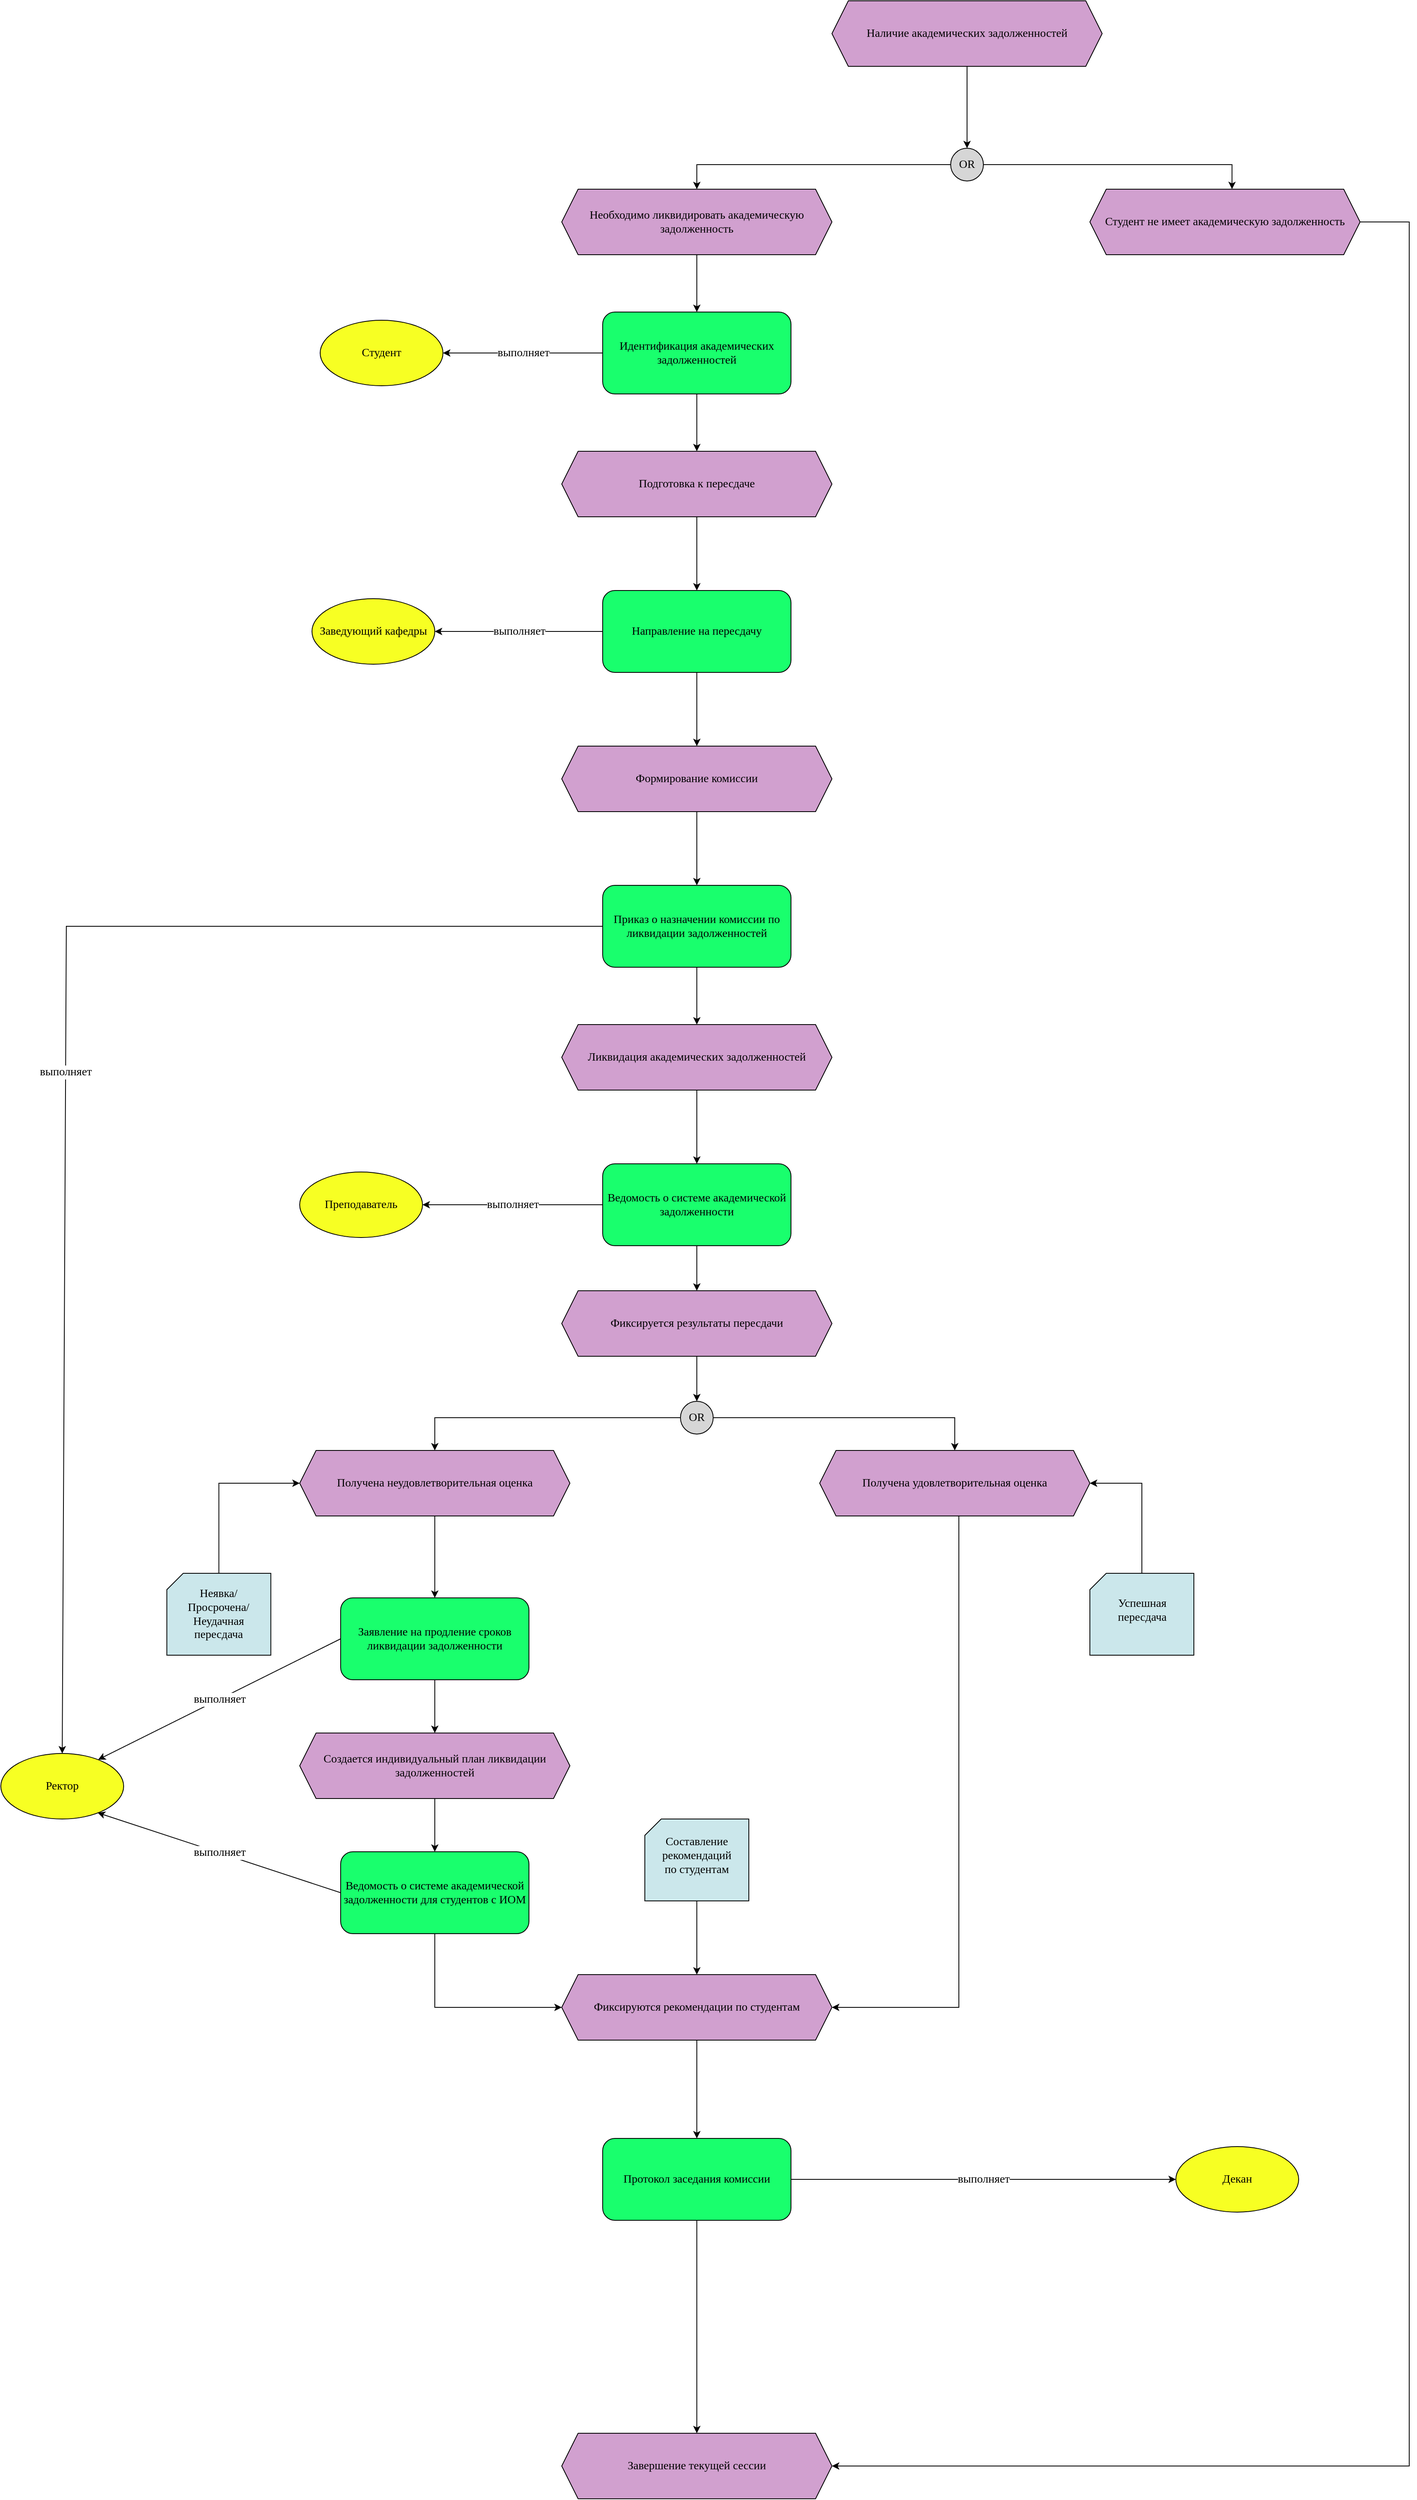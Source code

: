 <mxfile version="26.2.14">
  <diagram name="Страница — 1" id="2CosSSrfe7D99ffmcuYE">
    <mxGraphModel dx="3638" dy="2744" grid="1" gridSize="10" guides="1" tooltips="1" connect="1" arrows="1" fold="1" page="1" pageScale="1" pageWidth="827" pageHeight="1169" math="0" shadow="0">
      <root>
        <mxCell id="0" />
        <mxCell id="1" parent="0" />
        <mxCell id="ktNSDYZ1efkuu9V3wboI-3" style="edgeStyle=orthogonalEdgeStyle;rounded=0;orthogonalLoop=1;jettySize=auto;html=1;entryX=0.5;entryY=0;entryDx=0;entryDy=0;" edge="1" parent="1" source="Ngm4Al6N2siI-02iGA12-8" target="ktNSDYZ1efkuu9V3wboI-1">
          <mxGeometry relative="1" as="geometry" />
        </mxCell>
        <mxCell id="Ngm4Al6N2siI-02iGA12-8" value="&lt;span&gt;Направление на пересдачу&lt;/span&gt;" style="rounded=1;whiteSpace=wrap;html=1;fillColor=light-dark(#19FF6D,var(--ge-dark-color, #121212));fontFamily=Times New Roman;fontSize=14;" parent="1" vertex="1">
          <mxGeometry x="175" y="-270" width="230" height="100" as="geometry" />
        </mxCell>
        <mxCell id="Ngm4Al6N2siI-02iGA12-10" value="&lt;span&gt;Заведующий кафедры&lt;/span&gt;" style="ellipse;whiteSpace=wrap;html=1;fillColor=light-dark(#F7FF23,var(--ge-dark-color, #121212));fontFamily=Times New Roman;fontSize=14;" parent="1" vertex="1">
          <mxGeometry x="-180" y="-260" width="150" height="80" as="geometry" />
        </mxCell>
        <mxCell id="Ngm4Al6N2siI-02iGA12-12" value="" style="endArrow=classic;html=1;rounded=0;entryX=1;entryY=0.5;entryDx=0;entryDy=0;exitX=0;exitY=0.5;exitDx=0;exitDy=0;fontFamily=Times New Roman;fontSize=14;" parent="1" source="Ngm4Al6N2siI-02iGA12-8" target="Ngm4Al6N2siI-02iGA12-10" edge="1">
          <mxGeometry relative="1" as="geometry">
            <mxPoint x="300" y="310" as="sourcePoint" />
            <mxPoint x="400" y="310" as="targetPoint" />
          </mxGeometry>
        </mxCell>
        <mxCell id="Ngm4Al6N2siI-02iGA12-13" value="&lt;font&gt;выполняет&lt;/font&gt;" style="edgeLabel;resizable=0;html=1;;align=center;verticalAlign=middle;fontFamily=Times New Roman;fontSize=14;" parent="Ngm4Al6N2siI-02iGA12-12" connectable="0" vertex="1">
          <mxGeometry relative="1" as="geometry" />
        </mxCell>
        <mxCell id="Ns2ygsuy4Bm7exYYwAb3-2" style="edgeStyle=orthogonalEdgeStyle;rounded=0;orthogonalLoop=1;jettySize=auto;html=1;entryX=0.5;entryY=0;entryDx=0;entryDy=0;" parent="1" source="Ngm4Al6N2siI-02iGA12-23" target="Ns2ygsuy4Bm7exYYwAb3-1" edge="1">
          <mxGeometry relative="1" as="geometry" />
        </mxCell>
        <mxCell id="Ngm4Al6N2siI-02iGA12-23" value="&lt;font&gt;&lt;span&gt;Ведомость о системе академической задолженности&lt;/span&gt;&lt;/font&gt;" style="rounded=1;whiteSpace=wrap;html=1;fillColor=light-dark(#19FF6D,var(--ge-dark-color, #121212));fontFamily=Times New Roman;fontSize=14;" parent="1" vertex="1">
          <mxGeometry x="175" y="430" width="230" height="100" as="geometry" />
        </mxCell>
        <mxCell id="ldN0KnNNR77N_IaCcScN-81" style="edgeStyle=orthogonalEdgeStyle;rounded=0;orthogonalLoop=1;jettySize=auto;html=1;fontFamily=Times New Roman;fontSize=14;" parent="1" source="Ngm4Al6N2siI-02iGA12-26" target="ldN0KnNNR77N_IaCcScN-80" edge="1">
          <mxGeometry relative="1" as="geometry" />
        </mxCell>
        <mxCell id="ldN0KnNNR77N_IaCcScN-86" style="edgeStyle=orthogonalEdgeStyle;rounded=0;orthogonalLoop=1;jettySize=auto;html=1;entryX=0.5;entryY=0;entryDx=0;entryDy=0;fontFamily=Times New Roman;fontSize=14;" parent="1" source="Ngm4Al6N2siI-02iGA12-26" target="ldN0KnNNR77N_IaCcScN-83" edge="1">
          <mxGeometry relative="1" as="geometry" />
        </mxCell>
        <mxCell id="Ngm4Al6N2siI-02iGA12-26" value="OR" style="ellipse;whiteSpace=wrap;html=1;aspect=fixed;fillColor=light-dark(#D6D6D6,var(--ge-dark-color, #121212));fontFamily=Times New Roman;fontSize=14;" parent="1" vertex="1">
          <mxGeometry x="270" y="720" width="40" height="40" as="geometry" />
        </mxCell>
        <mxCell id="ldN0KnNNR77N_IaCcScN-89" style="edgeStyle=orthogonalEdgeStyle;rounded=0;orthogonalLoop=1;jettySize=auto;html=1;entryX=0.5;entryY=0;entryDx=0;entryDy=0;fontFamily=Times New Roman;fontSize=14;" parent="1" source="Ngm4Al6N2siI-02iGA12-28" target="ldN0KnNNR77N_IaCcScN-102" edge="1">
          <mxGeometry relative="1" as="geometry">
            <mxPoint x="290" y="1780" as="targetPoint" />
          </mxGeometry>
        </mxCell>
        <mxCell id="Ngm4Al6N2siI-02iGA12-28" value="&lt;font&gt;&lt;span&gt;Протокол заседания комиссии&lt;/span&gt;&lt;/font&gt;" style="rounded=1;whiteSpace=wrap;html=1;fillColor=light-dark(#19FF6D,var(--ge-dark-color, #121212));fontFamily=Times New Roman;fontSize=14;" parent="1" vertex="1">
          <mxGeometry x="175" y="1620" width="230" height="100" as="geometry" />
        </mxCell>
        <mxCell id="ldN0KnNNR77N_IaCcScN-65" style="edgeStyle=orthogonalEdgeStyle;rounded=0;orthogonalLoop=1;jettySize=auto;html=1;entryX=0.5;entryY=0;entryDx=0;entryDy=0;fontFamily=Times New Roman;fontSize=14;" parent="1" source="Ngm4Al6N2siI-02iGA12-29" target="ldN0KnNNR77N_IaCcScN-64" edge="1">
          <mxGeometry relative="1" as="geometry" />
        </mxCell>
        <mxCell id="Ngm4Al6N2siI-02iGA12-29" value="&lt;span&gt;Заявление на продление сроков ликвидации задолженности&lt;/span&gt;" style="rounded=1;whiteSpace=wrap;html=1;fillColor=light-dark(#19FF6D,var(--ge-dark-color, #121212));fontFamily=Times New Roman;fontSize=14;" parent="1" vertex="1">
          <mxGeometry x="-145" y="960" width="230" height="100" as="geometry" />
        </mxCell>
        <mxCell id="Ngm4Al6N2siI-02iGA12-36" value="&lt;span&gt;Ректор&lt;/span&gt;" style="ellipse;whiteSpace=wrap;html=1;fillColor=light-dark(#F7FF23,var(--ge-dark-color, #121212));fontFamily=Times New Roman;fontSize=14;" parent="1" vertex="1">
          <mxGeometry x="-560" y="1150" width="150" height="80" as="geometry" />
        </mxCell>
        <mxCell id="Ngm4Al6N2siI-02iGA12-39" value="" style="endArrow=classic;html=1;rounded=0;exitX=0;exitY=0.5;exitDx=0;exitDy=0;entryX=0.793;entryY=0.093;entryDx=0;entryDy=0;entryPerimeter=0;fontFamily=Times New Roman;fontSize=14;" parent="1" source="Ngm4Al6N2siI-02iGA12-29" target="Ngm4Al6N2siI-02iGA12-36" edge="1">
          <mxGeometry relative="1" as="geometry">
            <mxPoint x="130" y="880" as="sourcePoint" />
            <mxPoint x="230" y="880" as="targetPoint" />
          </mxGeometry>
        </mxCell>
        <mxCell id="Ngm4Al6N2siI-02iGA12-40" value="&lt;font&gt;выполняет&lt;/font&gt;" style="edgeLabel;resizable=0;html=1;;align=center;verticalAlign=middle;fontFamily=Times New Roman;fontSize=14;" parent="Ngm4Al6N2siI-02iGA12-39" connectable="0" vertex="1">
          <mxGeometry relative="1" as="geometry" />
        </mxCell>
        <mxCell id="Ngm4Al6N2siI-02iGA12-41" value="&lt;span&gt;Декан&lt;/span&gt;" style="ellipse;whiteSpace=wrap;html=1;fillColor=light-dark(#F7FF23,var(--ge-dark-color, #121212));fontFamily=Times New Roman;fontSize=14;" parent="1" vertex="1">
          <mxGeometry x="875" y="1630" width="150" height="80" as="geometry" />
        </mxCell>
        <mxCell id="Ngm4Al6N2siI-02iGA12-42" value="&lt;span&gt;Преподаватель&lt;/span&gt;" style="ellipse;whiteSpace=wrap;html=1;fillColor=light-dark(#F7FF23,var(--ge-dark-color, #121212));fontFamily=Times New Roman;fontSize=14;" parent="1" vertex="1">
          <mxGeometry x="-195" y="440" width="150" height="80" as="geometry" />
        </mxCell>
        <mxCell id="Ngm4Al6N2siI-02iGA12-43" value="" style="endArrow=classic;html=1;rounded=0;exitX=0;exitY=0.5;exitDx=0;exitDy=0;entryX=1;entryY=0.5;entryDx=0;entryDy=0;fontFamily=Times New Roman;fontSize=14;" parent="1" source="Ngm4Al6N2siI-02iGA12-23" target="Ngm4Al6N2siI-02iGA12-42" edge="1">
          <mxGeometry relative="1" as="geometry">
            <mxPoint x="310" y="510" as="sourcePoint" />
            <mxPoint x="410" y="510" as="targetPoint" />
          </mxGeometry>
        </mxCell>
        <mxCell id="Ngm4Al6N2siI-02iGA12-44" value="&lt;font&gt;выполняет&lt;/font&gt;" style="edgeLabel;resizable=0;html=1;;align=center;verticalAlign=middle;fontFamily=Times New Roman;fontSize=14;" parent="Ngm4Al6N2siI-02iGA12-43" connectable="0" vertex="1">
          <mxGeometry relative="1" as="geometry" />
        </mxCell>
        <mxCell id="ldN0KnNNR77N_IaCcScN-78" style="edgeStyle=orthogonalEdgeStyle;rounded=0;orthogonalLoop=1;jettySize=auto;html=1;entryX=0;entryY=0.5;entryDx=0;entryDy=0;fontFamily=Times New Roman;fontSize=14;" parent="1" source="Ngm4Al6N2siI-02iGA12-47" target="ldN0KnNNR77N_IaCcScN-77" edge="1">
          <mxGeometry relative="1" as="geometry">
            <Array as="points">
              <mxPoint x="-30" y="1460" />
            </Array>
          </mxGeometry>
        </mxCell>
        <mxCell id="Ngm4Al6N2siI-02iGA12-47" value="&lt;font&gt;&lt;span&gt;Ведомость о системе академической задолженности для студентов с ИОМ&lt;/span&gt;&lt;/font&gt;" style="rounded=1;whiteSpace=wrap;html=1;fillColor=light-dark(#19FF6D,var(--ge-dark-color, #121212));fontFamily=Times New Roman;fontSize=14;" parent="1" vertex="1">
          <mxGeometry x="-145" y="1270" width="230" height="100" as="geometry" />
        </mxCell>
        <mxCell id="Ngm4Al6N2siI-02iGA12-61" value="" style="endArrow=classic;html=1;rounded=0;exitX=0;exitY=0.5;exitDx=0;exitDy=0;entryX=0.789;entryY=0.905;entryDx=0;entryDy=0;entryPerimeter=0;fontFamily=Times New Roman;fontSize=14;" parent="1" source="Ngm4Al6N2siI-02iGA12-47" target="Ngm4Al6N2siI-02iGA12-36" edge="1">
          <mxGeometry relative="1" as="geometry">
            <mxPoint x="80" y="1040" as="sourcePoint" />
            <mxPoint x="180" y="1040" as="targetPoint" />
          </mxGeometry>
        </mxCell>
        <mxCell id="Ngm4Al6N2siI-02iGA12-62" value="&lt;font&gt;выполняет&lt;/font&gt;" style="edgeLabel;resizable=0;html=1;;align=center;verticalAlign=middle;fontFamily=Times New Roman;fontSize=14;" parent="Ngm4Al6N2siI-02iGA12-61" connectable="0" vertex="1">
          <mxGeometry relative="1" as="geometry" />
        </mxCell>
        <mxCell id="ldN0KnNNR77N_IaCcScN-47" value="" style="endArrow=classic;html=1;rounded=0;entryX=0;entryY=0.5;entryDx=0;entryDy=0;fontFamily=Times New Roman;fontSize=14;" parent="1" source="Ngm4Al6N2siI-02iGA12-28" target="Ngm4Al6N2siI-02iGA12-41" edge="1">
          <mxGeometry relative="1" as="geometry">
            <mxPoint x="410" y="1670" as="sourcePoint" />
            <mxPoint x="860" y="1790" as="targetPoint" />
            <Array as="points" />
          </mxGeometry>
        </mxCell>
        <mxCell id="ldN0KnNNR77N_IaCcScN-48" value="&lt;font&gt;выполняет&lt;/font&gt;" style="edgeLabel;resizable=0;html=1;;align=center;verticalAlign=middle;fontFamily=Times New Roman;fontSize=14;" parent="ldN0KnNNR77N_IaCcScN-47" connectable="0" vertex="1">
          <mxGeometry relative="1" as="geometry" />
        </mxCell>
        <mxCell id="KaI1DBHOkOv4_R5izNHV-2" style="edgeStyle=orthogonalEdgeStyle;rounded=0;orthogonalLoop=1;jettySize=auto;html=1;entryX=0;entryY=0.5;entryDx=0;entryDy=0;fontFamily=Times New Roman;fontSize=14;" parent="1" source="ldN0KnNNR77N_IaCcScN-58" target="ldN0KnNNR77N_IaCcScN-83" edge="1">
          <mxGeometry relative="1" as="geometry">
            <Array as="points">
              <mxPoint x="-294" y="820" />
            </Array>
          </mxGeometry>
        </mxCell>
        <mxCell id="ldN0KnNNR77N_IaCcScN-58" value="" style="verticalLabelPosition=bottom;verticalAlign=top;html=1;shape=card;whiteSpace=wrap;size=20;arcSize=12;fillColor=light-dark(#CBE7EB,var(--ge-dark-color, #121212));fontFamily=Times New Roman;fontSize=14;" parent="1" vertex="1">
          <mxGeometry x="-357.25" y="930" width="127" height="100" as="geometry" />
        </mxCell>
        <mxCell id="ldN0KnNNR77N_IaCcScN-61" value="&lt;font&gt;Неявка/Просрочена/Неудачная пересдача&lt;/font&gt;" style="text;html=1;align=center;verticalAlign=middle;whiteSpace=wrap;rounded=0;fontFamily=Times New Roman;fontSize=14;" parent="1" vertex="1">
          <mxGeometry x="-350.62" y="965" width="113.75" height="30" as="geometry" />
        </mxCell>
        <mxCell id="ldN0KnNNR77N_IaCcScN-66" style="edgeStyle=orthogonalEdgeStyle;rounded=0;orthogonalLoop=1;jettySize=auto;html=1;fontFamily=Times New Roman;fontSize=14;" parent="1" source="ldN0KnNNR77N_IaCcScN-64" target="Ngm4Al6N2siI-02iGA12-47" edge="1">
          <mxGeometry relative="1" as="geometry" />
        </mxCell>
        <mxCell id="ldN0KnNNR77N_IaCcScN-64" value="&lt;font&gt;&lt;span&gt;Создается индивидуальный план ликвидации задолженностей&lt;/span&gt;&lt;/font&gt;" style="shape=hexagon;perimeter=hexagonPerimeter2;whiteSpace=wrap;html=1;fixedSize=1;fillColor=light-dark(#D1A0CF,var(--ge-dark-color, #121212));fontFamily=Times New Roman;fontSize=14;" parent="1" vertex="1">
          <mxGeometry x="-195" y="1125" width="330" height="80" as="geometry" />
        </mxCell>
        <mxCell id="KaI1DBHOkOv4_R5izNHV-3" style="edgeStyle=orthogonalEdgeStyle;rounded=0;orthogonalLoop=1;jettySize=auto;html=1;entryX=1;entryY=0.5;entryDx=0;entryDy=0;fontFamily=Times New Roman;fontSize=14;" parent="1" source="ldN0KnNNR77N_IaCcScN-74" target="ldN0KnNNR77N_IaCcScN-80" edge="1">
          <mxGeometry relative="1" as="geometry" />
        </mxCell>
        <mxCell id="ldN0KnNNR77N_IaCcScN-74" value="" style="verticalLabelPosition=bottom;verticalAlign=top;html=1;shape=card;whiteSpace=wrap;size=20;arcSize=12;fillColor=light-dark(#CBE7EB,var(--ge-dark-color, #121212));fontFamily=Times New Roman;fontSize=14;" parent="1" vertex="1">
          <mxGeometry x="770" y="930" width="127" height="100" as="geometry" />
        </mxCell>
        <mxCell id="ldN0KnNNR77N_IaCcScN-76" value="&lt;span&gt;Успешная пересдача&lt;/span&gt;" style="text;html=1;align=center;verticalAlign=middle;whiteSpace=wrap;rounded=0;fontFamily=Times New Roman;fontSize=14;" parent="1" vertex="1">
          <mxGeometry x="803.5" y="960" width="60" height="30" as="geometry" />
        </mxCell>
        <mxCell id="ldN0KnNNR77N_IaCcScN-108" style="edgeStyle=orthogonalEdgeStyle;rounded=0;orthogonalLoop=1;jettySize=auto;html=1;entryX=0.5;entryY=0;entryDx=0;entryDy=0;fontFamily=Times New Roman;fontSize=14;" parent="1" source="ldN0KnNNR77N_IaCcScN-77" target="Ngm4Al6N2siI-02iGA12-28" edge="1">
          <mxGeometry relative="1" as="geometry" />
        </mxCell>
        <mxCell id="ldN0KnNNR77N_IaCcScN-77" value="&lt;span&gt;Фиксируются рекомендации по студентам&lt;/span&gt;" style="shape=hexagon;perimeter=hexagonPerimeter2;whiteSpace=wrap;html=1;fixedSize=1;fillColor=light-dark(#D1A0CF,var(--ge-dark-color, #121212));fontFamily=Times New Roman;fontSize=14;" parent="1" vertex="1">
          <mxGeometry x="125" y="1420" width="330" height="80" as="geometry" />
        </mxCell>
        <mxCell id="KaI1DBHOkOv4_R5izNHV-7" style="edgeStyle=orthogonalEdgeStyle;rounded=0;orthogonalLoop=1;jettySize=auto;html=1;entryX=1;entryY=0.5;entryDx=0;entryDy=0;fontFamily=Times New Roman;fontSize=14;" parent="1" source="ldN0KnNNR77N_IaCcScN-80" target="ldN0KnNNR77N_IaCcScN-77" edge="1">
          <mxGeometry relative="1" as="geometry">
            <Array as="points">
              <mxPoint x="610" y="1460" />
            </Array>
          </mxGeometry>
        </mxCell>
        <mxCell id="ldN0KnNNR77N_IaCcScN-80" value="&lt;font&gt;&lt;span&gt;Получена удовлетворительная оценка&lt;/span&gt;&lt;/font&gt;" style="shape=hexagon;perimeter=hexagonPerimeter2;whiteSpace=wrap;html=1;fixedSize=1;fillColor=light-dark(#D1A0CF,var(--ge-dark-color, #121212));fontFamily=Times New Roman;fontSize=14;" parent="1" vertex="1">
          <mxGeometry x="440" y="780" width="330" height="80" as="geometry" />
        </mxCell>
        <mxCell id="ldN0KnNNR77N_IaCcScN-87" style="edgeStyle=orthogonalEdgeStyle;rounded=0;orthogonalLoop=1;jettySize=auto;html=1;entryX=0.5;entryY=0;entryDx=0;entryDy=0;fontFamily=Times New Roman;fontSize=14;" parent="1" source="ldN0KnNNR77N_IaCcScN-83" target="Ngm4Al6N2siI-02iGA12-29" edge="1">
          <mxGeometry relative="1" as="geometry" />
        </mxCell>
        <mxCell id="ldN0KnNNR77N_IaCcScN-83" value="&lt;font&gt;&lt;span&gt;Получена неудовлетворительная оценка&lt;/span&gt;&lt;/font&gt;" style="shape=hexagon;perimeter=hexagonPerimeter2;whiteSpace=wrap;html=1;fixedSize=1;fillColor=light-dark(#D1A0CF,var(--ge-dark-color, #121212));fontFamily=Times New Roman;fontSize=14;" parent="1" vertex="1">
          <mxGeometry x="-195" y="780" width="330" height="80" as="geometry" />
        </mxCell>
        <mxCell id="ldN0KnNNR77N_IaCcScN-93" style="edgeStyle=orthogonalEdgeStyle;rounded=0;orthogonalLoop=1;jettySize=auto;html=1;entryX=0.5;entryY=0;entryDx=0;entryDy=0;fontFamily=Times New Roman;fontSize=14;" parent="1" source="ldN0KnNNR77N_IaCcScN-91" target="Ngm4Al6N2siI-02iGA12-23" edge="1">
          <mxGeometry relative="1" as="geometry" />
        </mxCell>
        <mxCell id="ldN0KnNNR77N_IaCcScN-91" value="&lt;font&gt;&lt;span&gt;Ликвидация академических задолженностей&lt;/span&gt;&lt;/font&gt;" style="shape=hexagon;perimeter=hexagonPerimeter2;whiteSpace=wrap;html=1;fixedSize=1;fillColor=light-dark(#D1A0CF,var(--ge-dark-color, #121212));fontFamily=Times New Roman;fontSize=14;" parent="1" vertex="1">
          <mxGeometry x="125" y="260" width="330" height="80" as="geometry" />
        </mxCell>
        <mxCell id="ldN0KnNNR77N_IaCcScN-102" value="&lt;font&gt;&lt;span&gt;Завершение текущей сессии&lt;/span&gt;&lt;/font&gt;" style="shape=hexagon;perimeter=hexagonPerimeter2;whiteSpace=wrap;html=1;fixedSize=1;fillColor=light-dark(#D1A0CF,var(--ge-dark-color, #121212));fontFamily=Times New Roman;fontSize=14;" parent="1" vertex="1">
          <mxGeometry x="125" y="1980" width="330" height="80" as="geometry" />
        </mxCell>
        <mxCell id="Ns2ygsuy4Bm7exYYwAb3-11" style="edgeStyle=orthogonalEdgeStyle;rounded=0;orthogonalLoop=1;jettySize=auto;html=1;entryX=0.5;entryY=0;entryDx=0;entryDy=0;" parent="1" source="ldN0KnNNR77N_IaCcScN-109" target="Ns2ygsuy4Bm7exYYwAb3-9" edge="1">
          <mxGeometry relative="1" as="geometry" />
        </mxCell>
        <mxCell id="ldN0KnNNR77N_IaCcScN-109" value="&lt;font&gt;&lt;span&gt;Необходимо ликвидировать академическую задолженность&lt;/span&gt;&lt;/font&gt;" style="shape=hexagon;perimeter=hexagonPerimeter2;whiteSpace=wrap;html=1;fixedSize=1;fillColor=light-dark(#D1A0CF,var(--ge-dark-color, #121212));fontFamily=Times New Roman;fontSize=14;" parent="1" vertex="1">
          <mxGeometry x="125" y="-760" width="330" height="80" as="geometry" />
        </mxCell>
        <mxCell id="ldN0KnNNR77N_IaCcScN-117" style="edgeStyle=orthogonalEdgeStyle;rounded=0;orthogonalLoop=1;jettySize=auto;html=1;entryX=1;entryY=0.5;entryDx=0;entryDy=0;fontFamily=Times New Roman;fontSize=14;" parent="1" source="ldN0KnNNR77N_IaCcScN-113" target="ldN0KnNNR77N_IaCcScN-102" edge="1">
          <mxGeometry relative="1" as="geometry">
            <Array as="points">
              <mxPoint x="1160" y="-720" />
              <mxPoint x="1160" y="2020" />
            </Array>
          </mxGeometry>
        </mxCell>
        <mxCell id="ldN0KnNNR77N_IaCcScN-113" value="&lt;font&gt;&lt;span&gt;Студент не имеет академическую задолженность&lt;/span&gt;&lt;/font&gt;" style="shape=hexagon;perimeter=hexagonPerimeter2;whiteSpace=wrap;html=1;fixedSize=1;fillColor=light-dark(#D1A0CF,var(--ge-dark-color, #121212));fontFamily=Times New Roman;fontSize=14;" parent="1" vertex="1">
          <mxGeometry x="770" y="-760" width="330" height="80" as="geometry" />
        </mxCell>
        <mxCell id="CTZOwyTcPq88GxWdwAFM-2" style="edgeStyle=orthogonalEdgeStyle;rounded=0;orthogonalLoop=1;jettySize=auto;html=1;entryX=0.5;entryY=0;entryDx=0;entryDy=0;" parent="1" source="ldN0KnNNR77N_IaCcScN-114" target="CTZOwyTcPq88GxWdwAFM-1" edge="1">
          <mxGeometry relative="1" as="geometry" />
        </mxCell>
        <mxCell id="ldN0KnNNR77N_IaCcScN-114" value="&lt;font&gt;&lt;span&gt;Наличие академических задолженностей&lt;/span&gt;&lt;/font&gt;" style="shape=hexagon;perimeter=hexagonPerimeter2;whiteSpace=wrap;html=1;fixedSize=1;fillColor=light-dark(#D1A0CF,var(--ge-dark-color, #121212));fontFamily=Times New Roman;fontSize=14;" parent="1" vertex="1">
          <mxGeometry x="455" y="-990" width="330" height="80" as="geometry" />
        </mxCell>
        <mxCell id="uVZ458_nJyst_rIXu_14-2" style="edgeStyle=orthogonalEdgeStyle;rounded=0;orthogonalLoop=1;jettySize=auto;html=1;fontFamily=Times New Roman;fontSize=14;" parent="1" source="uVZ458_nJyst_rIXu_14-1" target="ldN0KnNNR77N_IaCcScN-77" edge="1">
          <mxGeometry relative="1" as="geometry" />
        </mxCell>
        <mxCell id="uVZ458_nJyst_rIXu_14-1" value="" style="verticalLabelPosition=bottom;verticalAlign=top;html=1;shape=card;whiteSpace=wrap;size=20;arcSize=12;fillColor=light-dark(#CBE7EB,var(--ge-dark-color, #121212));fontFamily=Times New Roman;fontSize=14;" parent="1" vertex="1">
          <mxGeometry x="226.5" y="1230" width="127" height="100" as="geometry" />
        </mxCell>
        <mxCell id="uVZ458_nJyst_rIXu_14-3" value="Составление рекомендаций по студентам" style="text;html=1;align=center;verticalAlign=middle;whiteSpace=wrap;rounded=0;fontFamily=Times New Roman;fontSize=14;" parent="1" vertex="1">
          <mxGeometry x="260" y="1260" width="60" height="30" as="geometry" />
        </mxCell>
        <mxCell id="3zQtas0TBDlNP7FKO63y-1" value="&lt;span&gt;Студент&lt;/span&gt;" style="ellipse;whiteSpace=wrap;html=1;fillColor=light-dark(#F7FF23,var(--ge-dark-color, #121212));fontFamily=Times New Roman;fontSize=14;" parent="1" vertex="1">
          <mxGeometry x="-170" y="-600" width="150" height="80" as="geometry" />
        </mxCell>
        <mxCell id="3zQtas0TBDlNP7FKO63y-2" value="" style="endArrow=classic;html=1;rounded=0;entryX=1;entryY=0.5;entryDx=0;entryDy=0;exitX=0;exitY=0.5;exitDx=0;exitDy=0;fontFamily=Times New Roman;fontSize=14;" parent="1" source="Ns2ygsuy4Bm7exYYwAb3-9" target="3zQtas0TBDlNP7FKO63y-1" edge="1">
          <mxGeometry relative="1" as="geometry">
            <mxPoint x="-150" y="-20" as="sourcePoint" />
            <mxPoint x="-50" y="-20" as="targetPoint" />
          </mxGeometry>
        </mxCell>
        <mxCell id="3zQtas0TBDlNP7FKO63y-3" value="выполняет" style="edgeLabel;resizable=0;html=1;;align=center;verticalAlign=middle;fontFamily=Times New Roman;fontSize=14;" parent="3zQtas0TBDlNP7FKO63y-2" connectable="0" vertex="1">
          <mxGeometry relative="1" as="geometry" />
        </mxCell>
        <mxCell id="Ns2ygsuy4Bm7exYYwAb3-3" style="edgeStyle=orthogonalEdgeStyle;rounded=0;orthogonalLoop=1;jettySize=auto;html=1;entryX=0.5;entryY=0;entryDx=0;entryDy=0;" parent="1" source="Ns2ygsuy4Bm7exYYwAb3-1" target="Ngm4Al6N2siI-02iGA12-26" edge="1">
          <mxGeometry relative="1" as="geometry" />
        </mxCell>
        <mxCell id="Ns2ygsuy4Bm7exYYwAb3-1" value="&lt;span&gt;Фиксируется результаты пересдачи&lt;/span&gt;" style="shape=hexagon;perimeter=hexagonPerimeter2;whiteSpace=wrap;html=1;fixedSize=1;fillColor=light-dark(#D1A0CF,var(--ge-dark-color, #121212));fontFamily=Times New Roman;fontSize=14;" parent="1" vertex="1">
          <mxGeometry x="125" y="585" width="330" height="80" as="geometry" />
        </mxCell>
        <mxCell id="Ns2ygsuy4Bm7exYYwAb3-8" style="edgeStyle=orthogonalEdgeStyle;rounded=0;orthogonalLoop=1;jettySize=auto;html=1;entryX=0.5;entryY=0;entryDx=0;entryDy=0;" parent="1" source="Ns2ygsuy4Bm7exYYwAb3-7" target="Ngm4Al6N2siI-02iGA12-8" edge="1">
          <mxGeometry relative="1" as="geometry" />
        </mxCell>
        <mxCell id="Ns2ygsuy4Bm7exYYwAb3-7" value="Подготовка к пересдаче" style="shape=hexagon;perimeter=hexagonPerimeter2;whiteSpace=wrap;html=1;fixedSize=1;fillColor=light-dark(#D1A0CF,var(--ge-dark-color, #121212));fontFamily=Times New Roman;fontSize=14;" parent="1" vertex="1">
          <mxGeometry x="125" y="-440" width="330" height="80" as="geometry" />
        </mxCell>
        <mxCell id="Ns2ygsuy4Bm7exYYwAb3-10" style="edgeStyle=orthogonalEdgeStyle;rounded=0;orthogonalLoop=1;jettySize=auto;html=1;" parent="1" source="Ns2ygsuy4Bm7exYYwAb3-9" target="Ns2ygsuy4Bm7exYYwAb3-7" edge="1">
          <mxGeometry relative="1" as="geometry" />
        </mxCell>
        <mxCell id="Ns2ygsuy4Bm7exYYwAb3-9" value="Идентификация академических задолженностей" style="rounded=1;whiteSpace=wrap;html=1;fillColor=light-dark(#19FF6D,var(--ge-dark-color, #121212));fontFamily=Times New Roman;fontSize=14;" parent="1" vertex="1">
          <mxGeometry x="175" y="-610" width="230" height="100" as="geometry" />
        </mxCell>
        <mxCell id="CTZOwyTcPq88GxWdwAFM-4" style="edgeStyle=orthogonalEdgeStyle;rounded=0;orthogonalLoop=1;jettySize=auto;html=1;entryX=0.5;entryY=0;entryDx=0;entryDy=0;" parent="1" source="CTZOwyTcPq88GxWdwAFM-1" target="ldN0KnNNR77N_IaCcScN-109" edge="1">
          <mxGeometry relative="1" as="geometry" />
        </mxCell>
        <mxCell id="CTZOwyTcPq88GxWdwAFM-1" value="OR" style="ellipse;whiteSpace=wrap;html=1;aspect=fixed;fillColor=light-dark(#D6D6D6,var(--ge-dark-color, #121212));fontFamily=Times New Roman;fontSize=14;" parent="1" vertex="1">
          <mxGeometry x="600" y="-810" width="40" height="40" as="geometry" />
        </mxCell>
        <mxCell id="CTZOwyTcPq88GxWdwAFM-3" style="edgeStyle=orthogonalEdgeStyle;rounded=0;orthogonalLoop=1;jettySize=auto;html=1;entryX=0.526;entryY=-0.001;entryDx=0;entryDy=0;entryPerimeter=0;" parent="1" source="CTZOwyTcPq88GxWdwAFM-1" target="ldN0KnNNR77N_IaCcScN-113" edge="1">
          <mxGeometry relative="1" as="geometry" />
        </mxCell>
        <mxCell id="ktNSDYZ1efkuu9V3wboI-4" style="edgeStyle=orthogonalEdgeStyle;rounded=0;orthogonalLoop=1;jettySize=auto;html=1;entryX=0.5;entryY=0;entryDx=0;entryDy=0;" edge="1" parent="1" source="ktNSDYZ1efkuu9V3wboI-1" target="ktNSDYZ1efkuu9V3wboI-2">
          <mxGeometry relative="1" as="geometry" />
        </mxCell>
        <mxCell id="ktNSDYZ1efkuu9V3wboI-1" value="Формирование комиссии" style="shape=hexagon;perimeter=hexagonPerimeter2;whiteSpace=wrap;html=1;fixedSize=1;fillColor=light-dark(#D1A0CF,var(--ge-dark-color, #121212));fontFamily=Times New Roman;fontSize=14;" vertex="1" parent="1">
          <mxGeometry x="125" y="-80" width="330" height="80" as="geometry" />
        </mxCell>
        <mxCell id="ktNSDYZ1efkuu9V3wboI-8" style="edgeStyle=orthogonalEdgeStyle;rounded=0;orthogonalLoop=1;jettySize=auto;html=1;" edge="1" parent="1" source="ktNSDYZ1efkuu9V3wboI-2" target="ldN0KnNNR77N_IaCcScN-91">
          <mxGeometry relative="1" as="geometry" />
        </mxCell>
        <mxCell id="ktNSDYZ1efkuu9V3wboI-2" value="Приказ о назначении комиссии по ликвидации задолженностей" style="rounded=1;whiteSpace=wrap;html=1;fillColor=light-dark(#19FF6D,var(--ge-dark-color, #121212));fontFamily=Times New Roman;fontSize=14;" vertex="1" parent="1">
          <mxGeometry x="175" y="90" width="230" height="100" as="geometry" />
        </mxCell>
        <mxCell id="ktNSDYZ1efkuu9V3wboI-6" value="" style="endArrow=classic;html=1;rounded=0;exitX=0;exitY=0.5;exitDx=0;exitDy=0;entryX=0.5;entryY=0;entryDx=0;entryDy=0;" edge="1" parent="1" source="ktNSDYZ1efkuu9V3wboI-2" target="Ngm4Al6N2siI-02iGA12-36">
          <mxGeometry relative="1" as="geometry">
            <mxPoint x="-90" y="640" as="sourcePoint" />
            <mxPoint x="10" y="640" as="targetPoint" />
            <Array as="points">
              <mxPoint x="-480" y="140" />
            </Array>
          </mxGeometry>
        </mxCell>
        <mxCell id="ktNSDYZ1efkuu9V3wboI-7" value="&lt;span style=&quot;font-family: &amp;quot;Times New Roman&amp;quot;; font-size: 14px;&quot;&gt;выполняет&lt;/span&gt;" style="edgeLabel;resizable=0;html=1;;align=center;verticalAlign=middle;" connectable="0" vertex="1" parent="ktNSDYZ1efkuu9V3wboI-6">
          <mxGeometry relative="1" as="geometry" />
        </mxCell>
      </root>
    </mxGraphModel>
  </diagram>
</mxfile>

